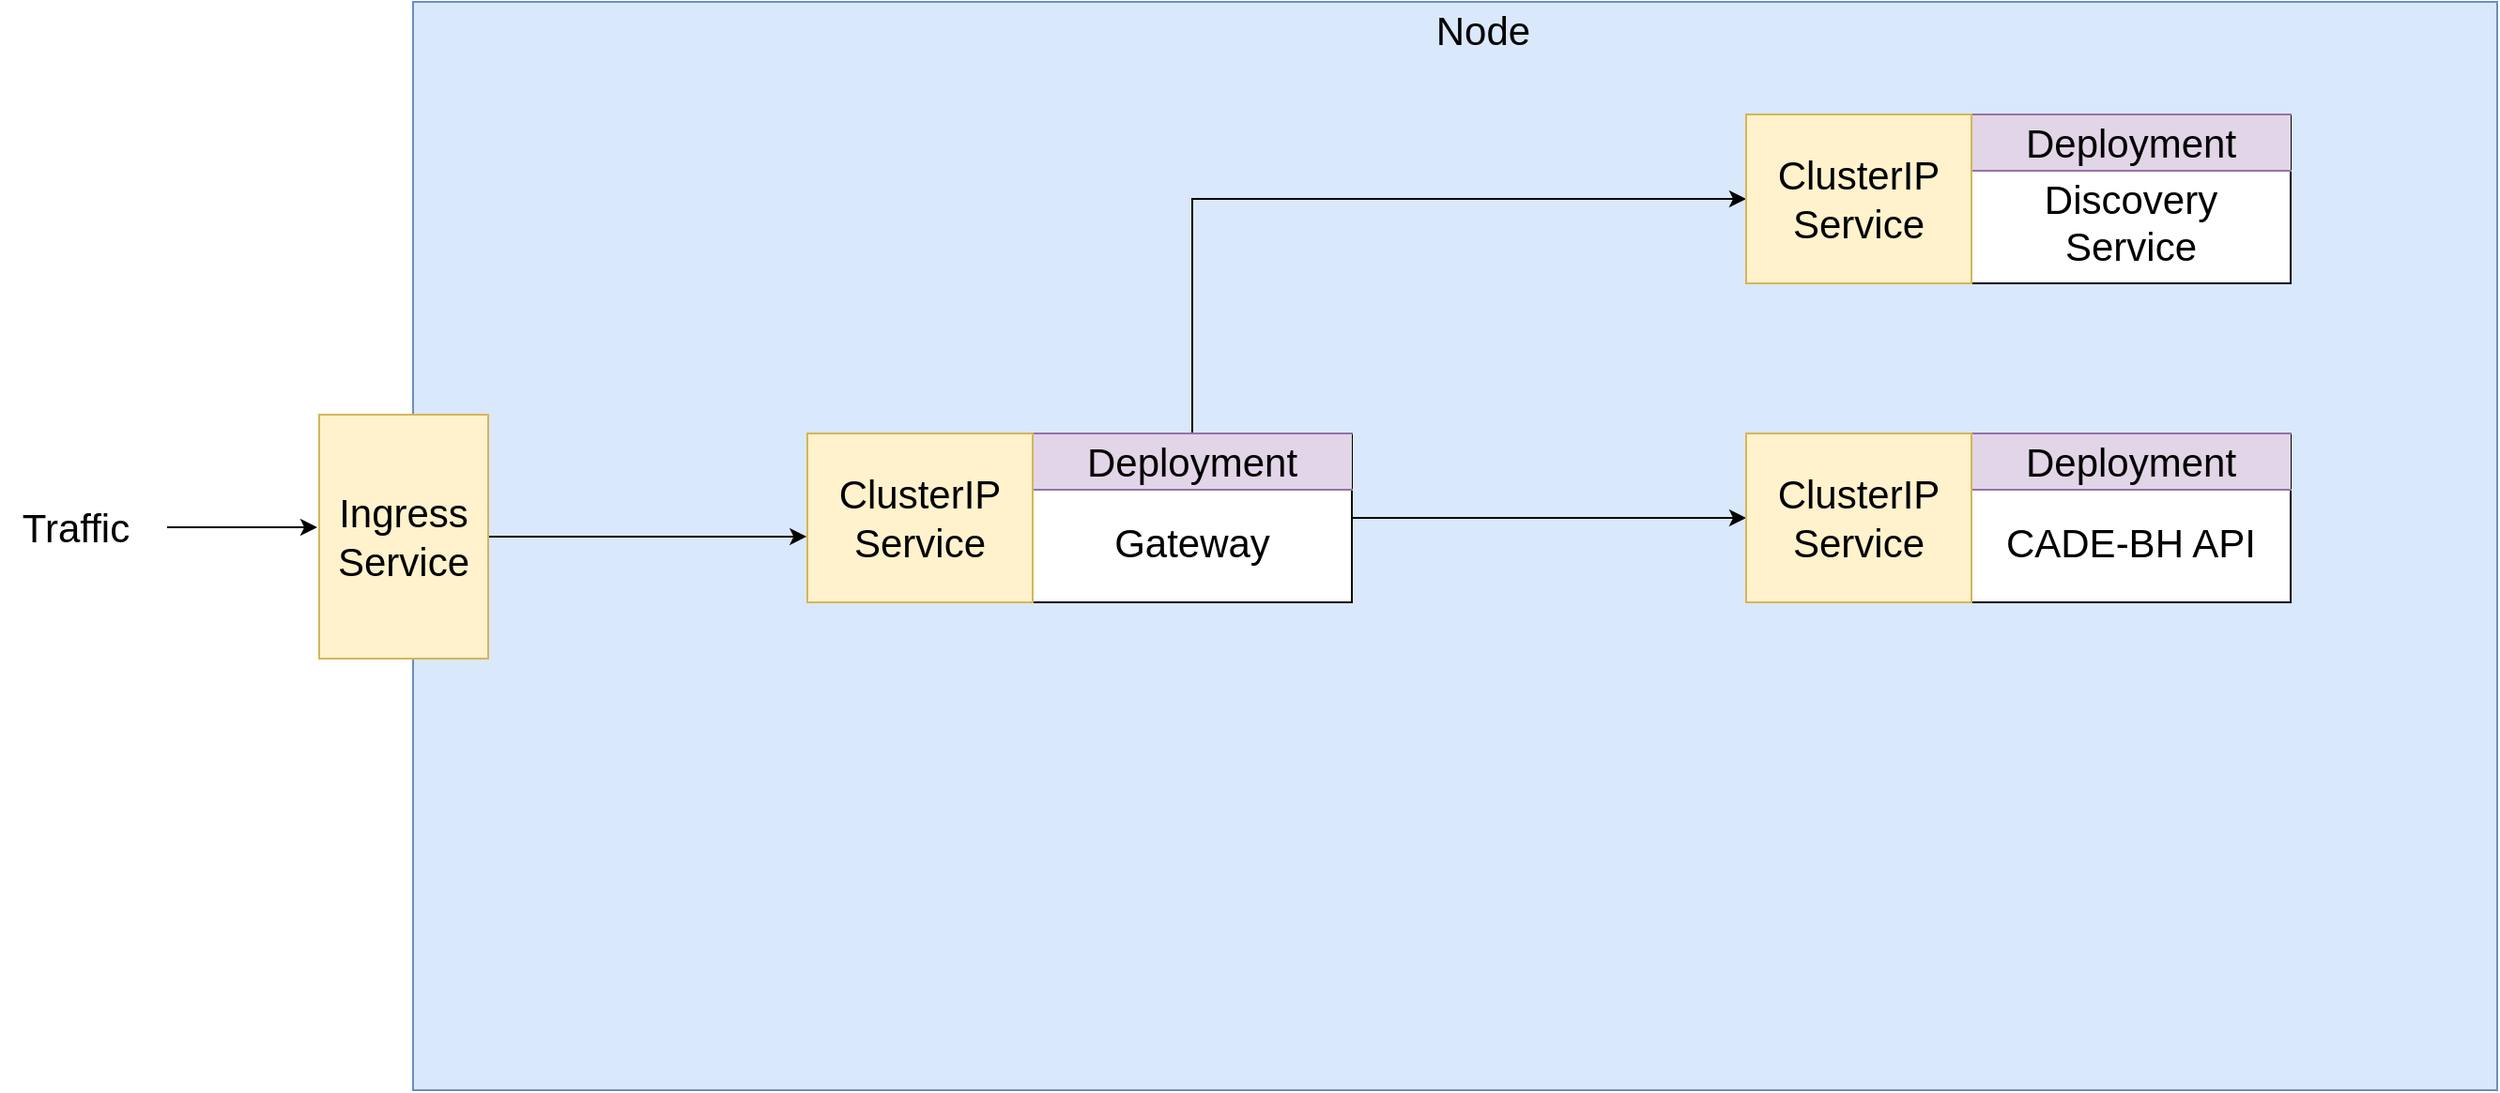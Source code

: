 <mxfile version="20.8.5" type="github">
  <diagram id="beI70VqmgYFiX3Y--h8N" name="Page-1">
    <mxGraphModel dx="1400" dy="1832" grid="1" gridSize="10" guides="1" tooltips="1" connect="1" arrows="1" fold="1" page="1" pageScale="1" pageWidth="850" pageHeight="1100" math="0" shadow="0">
      <root>
        <mxCell id="0" />
        <mxCell id="1" parent="0" />
        <mxCell id="KpHtsdNiOhYFoA-XpZPj-2" value="" style="rounded=0;whiteSpace=wrap;html=1;fillColor=#dae8fc;strokeColor=#6c8ebf;" vertex="1" parent="1">
          <mxGeometry x="330" y="-40" width="1110" height="580" as="geometry" />
        </mxCell>
        <mxCell id="KpHtsdNiOhYFoA-XpZPj-15" style="edgeStyle=orthogonalEdgeStyle;rounded=0;orthogonalLoop=1;jettySize=auto;html=1;exitX=1;exitY=0.5;exitDx=0;exitDy=0;entryX=0;entryY=0.5;entryDx=0;entryDy=0;fontSize=21;" edge="1" parent="1" source="KpHtsdNiOhYFoA-XpZPj-7" target="KpHtsdNiOhYFoA-XpZPj-14">
          <mxGeometry relative="1" as="geometry" />
        </mxCell>
        <mxCell id="KpHtsdNiOhYFoA-XpZPj-7" value="&lt;br&gt;Gateway" style="rounded=0;whiteSpace=wrap;html=1;fontSize=21;" vertex="1" parent="1">
          <mxGeometry x="660" y="190" width="170" height="90" as="geometry" />
        </mxCell>
        <mxCell id="KpHtsdNiOhYFoA-XpZPj-3" value="Node" style="text;html=1;strokeColor=none;fillColor=none;align=center;verticalAlign=middle;whiteSpace=wrap;rounded=0;fontSize=21;" vertex="1" parent="1">
          <mxGeometry x="870" y="-40" width="60" height="30" as="geometry" />
        </mxCell>
        <mxCell id="KpHtsdNiOhYFoA-XpZPj-11" style="edgeStyle=orthogonalEdgeStyle;rounded=0;orthogonalLoop=1;jettySize=auto;html=1;exitX=1;exitY=0.5;exitDx=0;exitDy=0;entryX=-0.003;entryY=0.611;entryDx=0;entryDy=0;entryPerimeter=0;fontSize=21;" edge="1" parent="1" source="KpHtsdNiOhYFoA-XpZPj-4" target="KpHtsdNiOhYFoA-XpZPj-9">
          <mxGeometry relative="1" as="geometry" />
        </mxCell>
        <mxCell id="KpHtsdNiOhYFoA-XpZPj-4" value="Ingress Service" style="rounded=0;whiteSpace=wrap;html=1;fontSize=21;fillColor=#fff2cc;strokeColor=#d6b656;" vertex="1" parent="1">
          <mxGeometry x="280" y="180" width="90" height="130" as="geometry" />
        </mxCell>
        <mxCell id="KpHtsdNiOhYFoA-XpZPj-23" style="edgeStyle=orthogonalEdgeStyle;rounded=0;orthogonalLoop=1;jettySize=auto;html=1;exitX=0.5;exitY=0;exitDx=0;exitDy=0;entryX=0;entryY=0.5;entryDx=0;entryDy=0;fontSize=21;" edge="1" parent="1" source="KpHtsdNiOhYFoA-XpZPj-6" target="KpHtsdNiOhYFoA-XpZPj-22">
          <mxGeometry relative="1" as="geometry" />
        </mxCell>
        <mxCell id="KpHtsdNiOhYFoA-XpZPj-6" value="Deployment" style="shape=partialRectangle;whiteSpace=wrap;html=1;left=0;right=0;fillColor=#e1d5e7;fontSize=21;strokeColor=#9673a6;" vertex="1" parent="1">
          <mxGeometry x="660" y="190" width="170" height="30" as="geometry" />
        </mxCell>
        <mxCell id="KpHtsdNiOhYFoA-XpZPj-9" value="ClusterIP Service" style="rounded=0;whiteSpace=wrap;html=1;fontSize=21;fillColor=#fff2cc;strokeColor=#d6b656;" vertex="1" parent="1">
          <mxGeometry x="540" y="190" width="120" height="90" as="geometry" />
        </mxCell>
        <mxCell id="KpHtsdNiOhYFoA-XpZPj-12" value="&lt;br&gt;CADE-BH API" style="rounded=0;whiteSpace=wrap;html=1;fontSize=21;" vertex="1" parent="1">
          <mxGeometry x="1160" y="190" width="170" height="90" as="geometry" />
        </mxCell>
        <mxCell id="KpHtsdNiOhYFoA-XpZPj-13" value="Deployment" style="shape=partialRectangle;whiteSpace=wrap;html=1;left=0;right=0;fillColor=#e1d5e7;fontSize=21;strokeColor=#9673a6;" vertex="1" parent="1">
          <mxGeometry x="1160" y="190" width="170" height="30" as="geometry" />
        </mxCell>
        <mxCell id="KpHtsdNiOhYFoA-XpZPj-14" value="ClusterIP Service" style="rounded=0;whiteSpace=wrap;html=1;fontSize=21;fillColor=#fff2cc;strokeColor=#d6b656;" vertex="1" parent="1">
          <mxGeometry x="1040" y="190" width="120" height="90" as="geometry" />
        </mxCell>
        <mxCell id="KpHtsdNiOhYFoA-XpZPj-16" value="" style="endArrow=classic;html=1;rounded=0;fontSize=21;" edge="1" parent="1">
          <mxGeometry width="50" height="50" relative="1" as="geometry">
            <mxPoint x="199" y="240" as="sourcePoint" />
            <mxPoint x="279" y="240" as="targetPoint" />
          </mxGeometry>
        </mxCell>
        <mxCell id="KpHtsdNiOhYFoA-XpZPj-17" value="Traffic" style="text;html=1;align=center;verticalAlign=middle;resizable=0;points=[];autosize=1;strokeColor=none;fillColor=none;fontSize=21;" vertex="1" parent="1">
          <mxGeometry x="110" y="220" width="80" height="40" as="geometry" />
        </mxCell>
        <mxCell id="KpHtsdNiOhYFoA-XpZPj-18" value="&lt;br&gt;Discovery Service" style="rounded=0;whiteSpace=wrap;html=1;fontSize=21;" vertex="1" parent="1">
          <mxGeometry x="1160" y="20" width="170" height="90" as="geometry" />
        </mxCell>
        <mxCell id="KpHtsdNiOhYFoA-XpZPj-19" value="Deployment" style="shape=partialRectangle;whiteSpace=wrap;html=1;left=0;right=0;fillColor=#e1d5e7;fontSize=21;strokeColor=#9673a6;" vertex="1" parent="1">
          <mxGeometry x="1160" y="20" width="170" height="30" as="geometry" />
        </mxCell>
        <mxCell id="KpHtsdNiOhYFoA-XpZPj-22" value="ClusterIP Service" style="rounded=0;whiteSpace=wrap;html=1;fontSize=21;fillColor=#fff2cc;strokeColor=#d6b656;" vertex="1" parent="1">
          <mxGeometry x="1040" y="20" width="120" height="90" as="geometry" />
        </mxCell>
      </root>
    </mxGraphModel>
  </diagram>
</mxfile>
